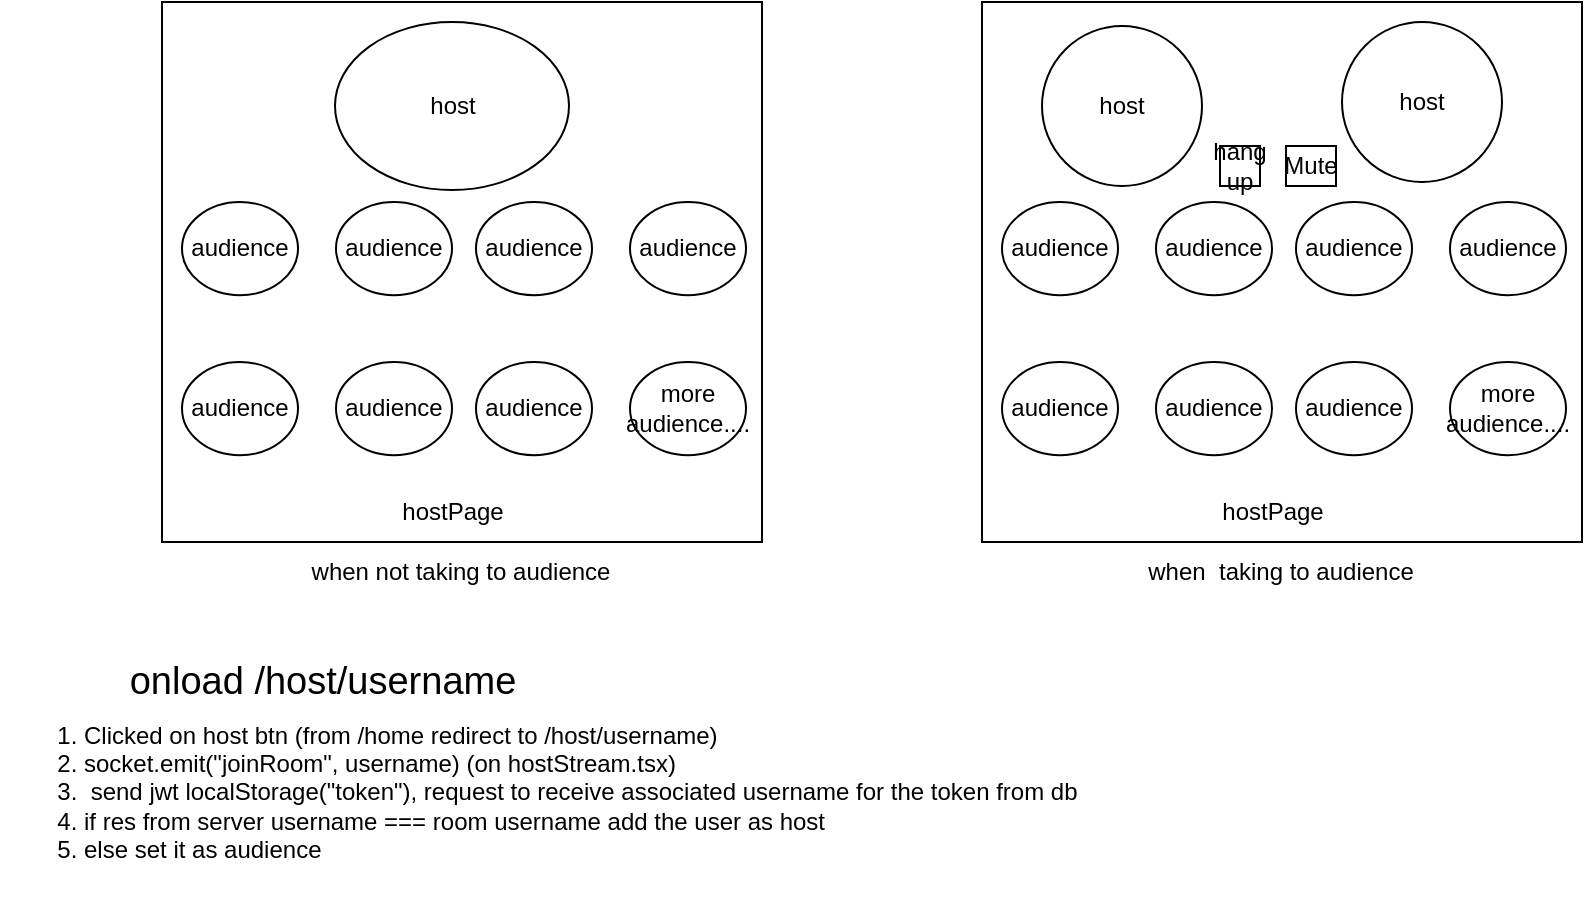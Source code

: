 <mxfile version="24.7.7">
  <diagram name="Page-1" id="Mb82182y0DrF40kmQnk_">
    <mxGraphModel dx="1605" dy="387" grid="1" gridSize="10" guides="1" tooltips="1" connect="1" arrows="1" fold="1" page="1" pageScale="1" pageWidth="827" pageHeight="1169" math="0" shadow="0">
      <root>
        <mxCell id="0" />
        <mxCell id="1" parent="0" />
        <mxCell id="6F2_w4WDEjUQcuX0ew4i-34" value="" style="rounded=0;whiteSpace=wrap;html=1;" vertex="1" parent="1">
          <mxGeometry x="60" y="10" width="300" height="270" as="geometry" />
        </mxCell>
        <mxCell id="6F2_w4WDEjUQcuX0ew4i-1" value="host" style="ellipse;whiteSpace=wrap;html=1;" vertex="1" parent="1">
          <mxGeometry x="146.5" y="20" width="117" height="84" as="geometry" />
        </mxCell>
        <mxCell id="6F2_w4WDEjUQcuX0ew4i-8" value="audience" style="ellipse;whiteSpace=wrap;html=1;aspect=fixed;" vertex="1" parent="1">
          <mxGeometry x="147" y="190" width="58" height="46.6" as="geometry" />
        </mxCell>
        <mxCell id="6F2_w4WDEjUQcuX0ew4i-9" value="audience" style="ellipse;whiteSpace=wrap;html=1;aspect=fixed;" vertex="1" parent="1">
          <mxGeometry x="70" y="190" width="58" height="46.6" as="geometry" />
        </mxCell>
        <mxCell id="6F2_w4WDEjUQcuX0ew4i-12" value="audience" style="ellipse;whiteSpace=wrap;html=1;aspect=fixed;" vertex="1" parent="1">
          <mxGeometry x="217" y="110" width="58" height="46.6" as="geometry" />
        </mxCell>
        <mxCell id="6F2_w4WDEjUQcuX0ew4i-13" value="audience" style="ellipse;whiteSpace=wrap;html=1;aspect=fixed;" vertex="1" parent="1">
          <mxGeometry x="147" y="110" width="58" height="46.6" as="geometry" />
        </mxCell>
        <mxCell id="6F2_w4WDEjUQcuX0ew4i-14" value="audience" style="ellipse;whiteSpace=wrap;html=1;aspect=fixed;" vertex="1" parent="1">
          <mxGeometry x="70" y="110" width="58" height="46.6" as="geometry" />
        </mxCell>
        <mxCell id="6F2_w4WDEjUQcuX0ew4i-29" value="audience" style="ellipse;whiteSpace=wrap;html=1;aspect=fixed;" vertex="1" parent="1">
          <mxGeometry x="294" y="110" width="58" height="46.6" as="geometry" />
        </mxCell>
        <mxCell id="6F2_w4WDEjUQcuX0ew4i-30" value="more audience...." style="ellipse;whiteSpace=wrap;html=1;aspect=fixed;" vertex="1" parent="1">
          <mxGeometry x="294" y="190" width="58" height="46.6" as="geometry" />
        </mxCell>
        <mxCell id="6F2_w4WDEjUQcuX0ew4i-31" value="audience" style="ellipse;whiteSpace=wrap;html=1;aspect=fixed;" vertex="1" parent="1">
          <mxGeometry x="217" y="190" width="58" height="46.6" as="geometry" />
        </mxCell>
        <mxCell id="6F2_w4WDEjUQcuX0ew4i-33" value="hostPage" style="text;html=1;align=center;verticalAlign=middle;resizable=0;points=[];autosize=1;strokeColor=none;fillColor=none;" vertex="1" parent="1">
          <mxGeometry x="170" y="250" width="70" height="30" as="geometry" />
        </mxCell>
        <mxCell id="6F2_w4WDEjUQcuX0ew4i-35" value="when not taking to audience" style="text;html=1;align=center;verticalAlign=middle;resizable=0;points=[];autosize=1;strokeColor=none;fillColor=none;" vertex="1" parent="1">
          <mxGeometry x="124" y="280" width="170" height="30" as="geometry" />
        </mxCell>
        <mxCell id="6F2_w4WDEjUQcuX0ew4i-36" value="" style="rounded=0;whiteSpace=wrap;html=1;" vertex="1" parent="1">
          <mxGeometry x="470" y="10" width="300" height="270" as="geometry" />
        </mxCell>
        <mxCell id="6F2_w4WDEjUQcuX0ew4i-37" value="host" style="ellipse;whiteSpace=wrap;html=1;" vertex="1" parent="1">
          <mxGeometry x="500" y="22" width="80" height="80" as="geometry" />
        </mxCell>
        <mxCell id="6F2_w4WDEjUQcuX0ew4i-38" value="audience" style="ellipse;whiteSpace=wrap;html=1;aspect=fixed;" vertex="1" parent="1">
          <mxGeometry x="557" y="190" width="58" height="46.6" as="geometry" />
        </mxCell>
        <mxCell id="6F2_w4WDEjUQcuX0ew4i-39" value="audience" style="ellipse;whiteSpace=wrap;html=1;aspect=fixed;" vertex="1" parent="1">
          <mxGeometry x="480" y="190" width="58" height="46.6" as="geometry" />
        </mxCell>
        <mxCell id="6F2_w4WDEjUQcuX0ew4i-40" value="audience" style="ellipse;whiteSpace=wrap;html=1;aspect=fixed;" vertex="1" parent="1">
          <mxGeometry x="627" y="110" width="58" height="46.6" as="geometry" />
        </mxCell>
        <mxCell id="6F2_w4WDEjUQcuX0ew4i-41" value="audience" style="ellipse;whiteSpace=wrap;html=1;aspect=fixed;" vertex="1" parent="1">
          <mxGeometry x="557" y="110" width="58" height="46.6" as="geometry" />
        </mxCell>
        <mxCell id="6F2_w4WDEjUQcuX0ew4i-42" value="audience" style="ellipse;whiteSpace=wrap;html=1;aspect=fixed;" vertex="1" parent="1">
          <mxGeometry x="480" y="110" width="58" height="46.6" as="geometry" />
        </mxCell>
        <mxCell id="6F2_w4WDEjUQcuX0ew4i-43" value="audience" style="ellipse;whiteSpace=wrap;html=1;aspect=fixed;" vertex="1" parent="1">
          <mxGeometry x="704" y="110" width="58" height="46.6" as="geometry" />
        </mxCell>
        <mxCell id="6F2_w4WDEjUQcuX0ew4i-44" value="more audience...." style="ellipse;whiteSpace=wrap;html=1;aspect=fixed;" vertex="1" parent="1">
          <mxGeometry x="704" y="190" width="58" height="46.6" as="geometry" />
        </mxCell>
        <mxCell id="6F2_w4WDEjUQcuX0ew4i-45" value="audience" style="ellipse;whiteSpace=wrap;html=1;aspect=fixed;" vertex="1" parent="1">
          <mxGeometry x="627" y="190" width="58" height="46.6" as="geometry" />
        </mxCell>
        <mxCell id="6F2_w4WDEjUQcuX0ew4i-46" value="hostPage" style="text;html=1;align=center;verticalAlign=middle;resizable=0;points=[];autosize=1;strokeColor=none;fillColor=none;" vertex="1" parent="1">
          <mxGeometry x="580" y="250" width="70" height="30" as="geometry" />
        </mxCell>
        <mxCell id="6F2_w4WDEjUQcuX0ew4i-47" value="when&amp;nbsp; taking to audience" style="text;html=1;align=center;verticalAlign=middle;resizable=0;points=[];autosize=1;strokeColor=none;fillColor=none;" vertex="1" parent="1">
          <mxGeometry x="539" y="280" width="160" height="30" as="geometry" />
        </mxCell>
        <mxCell id="6F2_w4WDEjUQcuX0ew4i-48" value="host" style="ellipse;whiteSpace=wrap;html=1;" vertex="1" parent="1">
          <mxGeometry x="650" y="20" width="80" height="80" as="geometry" />
        </mxCell>
        <mxCell id="6F2_w4WDEjUQcuX0ew4i-50" value="hang up" style="rounded=0;whiteSpace=wrap;html=1;" vertex="1" parent="1">
          <mxGeometry x="589" y="82" width="20" height="20" as="geometry" />
        </mxCell>
        <mxCell id="6F2_w4WDEjUQcuX0ew4i-51" value="Mute" style="rounded=0;whiteSpace=wrap;html=1;" vertex="1" parent="1">
          <mxGeometry x="622" y="82" width="25" height="20" as="geometry" />
        </mxCell>
        <mxCell id="6F2_w4WDEjUQcuX0ew4i-54" value="&lt;font style=&quot;font-size: 19px;&quot;&gt;onload /host/username&lt;/font&gt;" style="text;html=1;align=center;verticalAlign=middle;resizable=0;points=[];autosize=1;strokeColor=none;fillColor=none;" vertex="1" parent="1">
          <mxGeometry x="30" y="330" width="220" height="40" as="geometry" />
        </mxCell>
        <mxCell id="6F2_w4WDEjUQcuX0ew4i-55" value="&lt;ol style=&quot;font-size: 12px;&quot;&gt;&lt;li style=&quot;font-size: 12px;&quot;&gt;Clicked on host btn (from /home redirect to /host/username)&lt;/li&gt;&lt;li style=&quot;font-size: 12px;&quot;&gt;socket.emit(&quot;joinRoom&quot;, username) (on hostStream.tsx)&lt;/li&gt;&lt;li style=&quot;font-size: 12px;&quot;&gt;&amp;nbsp;send jwt localStorage(&quot;token&quot;), request to receive associated username for the token from db&lt;/li&gt;&lt;li style=&quot;font-size: 12px;&quot;&gt;if res from server username === room username add the user as host&lt;/li&gt;&lt;li style=&quot;font-size: 12px;&quot;&gt;else set it as audience&amp;nbsp;&lt;/li&gt;&lt;/ol&gt;" style="text;html=1;align=left;verticalAlign=middle;resizable=0;points=[];autosize=1;strokeColor=none;fillColor=none;fontSize=12;" vertex="1" parent="1">
          <mxGeometry x="-21" y="350" width="560" height="110" as="geometry" />
        </mxCell>
      </root>
    </mxGraphModel>
  </diagram>
</mxfile>
